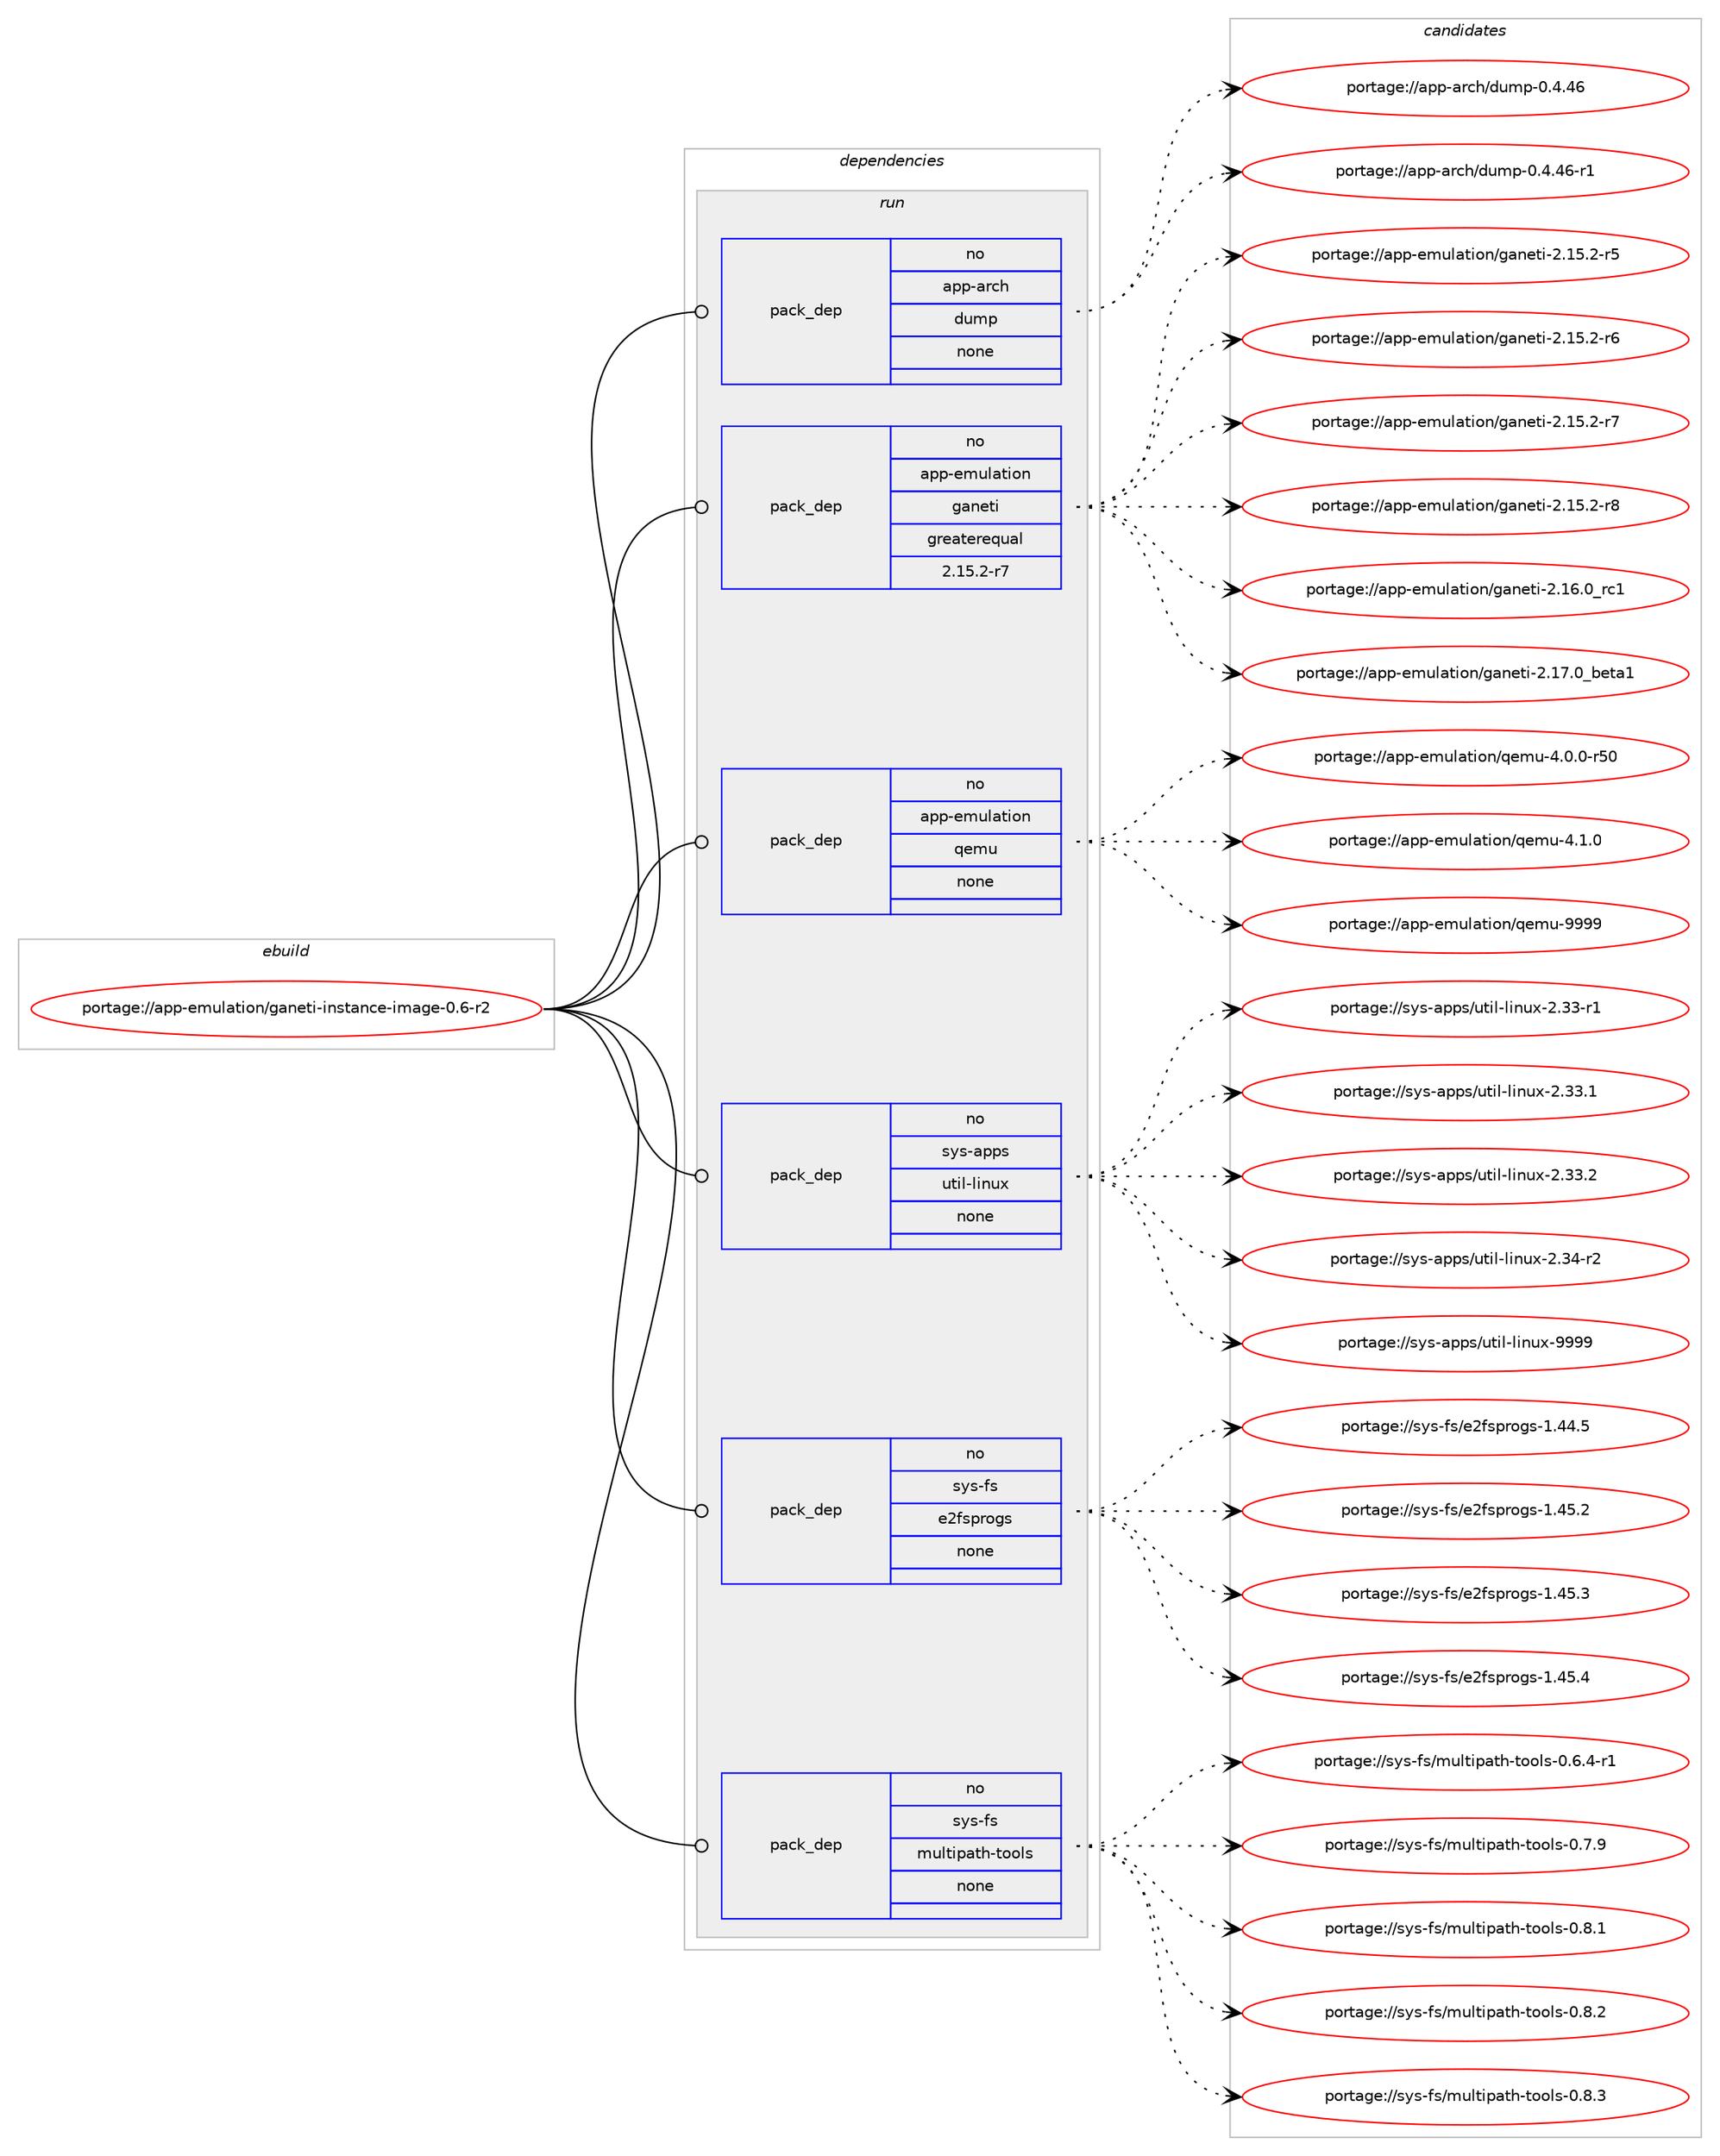 digraph prolog {

# *************
# Graph options
# *************

newrank=true;
concentrate=true;
compound=true;
graph [rankdir=LR,fontname=Helvetica,fontsize=10,ranksep=1.5];#, ranksep=2.5, nodesep=0.2];
edge  [arrowhead=vee];
node  [fontname=Helvetica,fontsize=10];

# **********
# The ebuild
# **********

subgraph cluster_leftcol {
color=gray;
rank=same;
label=<<i>ebuild</i>>;
id [label="portage://app-emulation/ganeti-instance-image-0.6-r2", color=red, width=4, href="../app-emulation/ganeti-instance-image-0.6-r2.svg"];
}

# ****************
# The dependencies
# ****************

subgraph cluster_midcol {
color=gray;
label=<<i>dependencies</i>>;
subgraph cluster_compile {
fillcolor="#eeeeee";
style=filled;
label=<<i>compile</i>>;
}
subgraph cluster_compileandrun {
fillcolor="#eeeeee";
style=filled;
label=<<i>compile and run</i>>;
}
subgraph cluster_run {
fillcolor="#eeeeee";
style=filled;
label=<<i>run</i>>;
subgraph pack16282 {
dependency21839 [label=<<TABLE BORDER="0" CELLBORDER="1" CELLSPACING="0" CELLPADDING="4" WIDTH="220"><TR><TD ROWSPAN="6" CELLPADDING="30">pack_dep</TD></TR><TR><TD WIDTH="110">no</TD></TR><TR><TD>app-arch</TD></TR><TR><TD>dump</TD></TR><TR><TD>none</TD></TR><TR><TD></TD></TR></TABLE>>, shape=none, color=blue];
}
id:e -> dependency21839:w [weight=20,style="solid",arrowhead="odot"];
subgraph pack16283 {
dependency21840 [label=<<TABLE BORDER="0" CELLBORDER="1" CELLSPACING="0" CELLPADDING="4" WIDTH="220"><TR><TD ROWSPAN="6" CELLPADDING="30">pack_dep</TD></TR><TR><TD WIDTH="110">no</TD></TR><TR><TD>app-emulation</TD></TR><TR><TD>ganeti</TD></TR><TR><TD>greaterequal</TD></TR><TR><TD>2.15.2-r7</TD></TR></TABLE>>, shape=none, color=blue];
}
id:e -> dependency21840:w [weight=20,style="solid",arrowhead="odot"];
subgraph pack16284 {
dependency21841 [label=<<TABLE BORDER="0" CELLBORDER="1" CELLSPACING="0" CELLPADDING="4" WIDTH="220"><TR><TD ROWSPAN="6" CELLPADDING="30">pack_dep</TD></TR><TR><TD WIDTH="110">no</TD></TR><TR><TD>app-emulation</TD></TR><TR><TD>qemu</TD></TR><TR><TD>none</TD></TR><TR><TD></TD></TR></TABLE>>, shape=none, color=blue];
}
id:e -> dependency21841:w [weight=20,style="solid",arrowhead="odot"];
subgraph pack16285 {
dependency21842 [label=<<TABLE BORDER="0" CELLBORDER="1" CELLSPACING="0" CELLPADDING="4" WIDTH="220"><TR><TD ROWSPAN="6" CELLPADDING="30">pack_dep</TD></TR><TR><TD WIDTH="110">no</TD></TR><TR><TD>sys-apps</TD></TR><TR><TD>util-linux</TD></TR><TR><TD>none</TD></TR><TR><TD></TD></TR></TABLE>>, shape=none, color=blue];
}
id:e -> dependency21842:w [weight=20,style="solid",arrowhead="odot"];
subgraph pack16286 {
dependency21843 [label=<<TABLE BORDER="0" CELLBORDER="1" CELLSPACING="0" CELLPADDING="4" WIDTH="220"><TR><TD ROWSPAN="6" CELLPADDING="30">pack_dep</TD></TR><TR><TD WIDTH="110">no</TD></TR><TR><TD>sys-fs</TD></TR><TR><TD>e2fsprogs</TD></TR><TR><TD>none</TD></TR><TR><TD></TD></TR></TABLE>>, shape=none, color=blue];
}
id:e -> dependency21843:w [weight=20,style="solid",arrowhead="odot"];
subgraph pack16287 {
dependency21844 [label=<<TABLE BORDER="0" CELLBORDER="1" CELLSPACING="0" CELLPADDING="4" WIDTH="220"><TR><TD ROWSPAN="6" CELLPADDING="30">pack_dep</TD></TR><TR><TD WIDTH="110">no</TD></TR><TR><TD>sys-fs</TD></TR><TR><TD>multipath-tools</TD></TR><TR><TD>none</TD></TR><TR><TD></TD></TR></TABLE>>, shape=none, color=blue];
}
id:e -> dependency21844:w [weight=20,style="solid",arrowhead="odot"];
}
}

# **************
# The candidates
# **************

subgraph cluster_choices {
rank=same;
color=gray;
label=<<i>candidates</i>>;

subgraph choice16282 {
color=black;
nodesep=1;
choiceportage971121124597114991044710011710911245484652465254 [label="portage://app-arch/dump-0.4.46", color=red, width=4,href="../app-arch/dump-0.4.46.svg"];
choiceportage9711211245971149910447100117109112454846524652544511449 [label="portage://app-arch/dump-0.4.46-r1", color=red, width=4,href="../app-arch/dump-0.4.46-r1.svg"];
dependency21839:e -> choiceportage971121124597114991044710011710911245484652465254:w [style=dotted,weight="100"];
dependency21839:e -> choiceportage9711211245971149910447100117109112454846524652544511449:w [style=dotted,weight="100"];
}
subgraph choice16283 {
color=black;
nodesep=1;
choiceportage9711211245101109117108971161051111104710397110101116105455046495346504511453 [label="portage://app-emulation/ganeti-2.15.2-r5", color=red, width=4,href="../app-emulation/ganeti-2.15.2-r5.svg"];
choiceportage9711211245101109117108971161051111104710397110101116105455046495346504511454 [label="portage://app-emulation/ganeti-2.15.2-r6", color=red, width=4,href="../app-emulation/ganeti-2.15.2-r6.svg"];
choiceportage9711211245101109117108971161051111104710397110101116105455046495346504511455 [label="portage://app-emulation/ganeti-2.15.2-r7", color=red, width=4,href="../app-emulation/ganeti-2.15.2-r7.svg"];
choiceportage9711211245101109117108971161051111104710397110101116105455046495346504511456 [label="portage://app-emulation/ganeti-2.15.2-r8", color=red, width=4,href="../app-emulation/ganeti-2.15.2-r8.svg"];
choiceportage971121124510110911710897116105111110471039711010111610545504649544648951149949 [label="portage://app-emulation/ganeti-2.16.0_rc1", color=red, width=4,href="../app-emulation/ganeti-2.16.0_rc1.svg"];
choiceportage97112112451011091171089711610511111047103971101011161054550464955464895981011169749 [label="portage://app-emulation/ganeti-2.17.0_beta1", color=red, width=4,href="../app-emulation/ganeti-2.17.0_beta1.svg"];
dependency21840:e -> choiceportage9711211245101109117108971161051111104710397110101116105455046495346504511453:w [style=dotted,weight="100"];
dependency21840:e -> choiceportage9711211245101109117108971161051111104710397110101116105455046495346504511454:w [style=dotted,weight="100"];
dependency21840:e -> choiceportage9711211245101109117108971161051111104710397110101116105455046495346504511455:w [style=dotted,weight="100"];
dependency21840:e -> choiceportage9711211245101109117108971161051111104710397110101116105455046495346504511456:w [style=dotted,weight="100"];
dependency21840:e -> choiceportage971121124510110911710897116105111110471039711010111610545504649544648951149949:w [style=dotted,weight="100"];
dependency21840:e -> choiceportage97112112451011091171089711610511111047103971101011161054550464955464895981011169749:w [style=dotted,weight="100"];
}
subgraph choice16284 {
color=black;
nodesep=1;
choiceportage97112112451011091171089711610511111047113101109117455246484648451145348 [label="portage://app-emulation/qemu-4.0.0-r50", color=red, width=4,href="../app-emulation/qemu-4.0.0-r50.svg"];
choiceportage97112112451011091171089711610511111047113101109117455246494648 [label="portage://app-emulation/qemu-4.1.0", color=red, width=4,href="../app-emulation/qemu-4.1.0.svg"];
choiceportage971121124510110911710897116105111110471131011091174557575757 [label="portage://app-emulation/qemu-9999", color=red, width=4,href="../app-emulation/qemu-9999.svg"];
dependency21841:e -> choiceportage97112112451011091171089711610511111047113101109117455246484648451145348:w [style=dotted,weight="100"];
dependency21841:e -> choiceportage97112112451011091171089711610511111047113101109117455246494648:w [style=dotted,weight="100"];
dependency21841:e -> choiceportage971121124510110911710897116105111110471131011091174557575757:w [style=dotted,weight="100"];
}
subgraph choice16285 {
color=black;
nodesep=1;
choiceportage1151211154597112112115471171161051084510810511011712045504651514511449 [label="portage://sys-apps/util-linux-2.33-r1", color=red, width=4,href="../sys-apps/util-linux-2.33-r1.svg"];
choiceportage1151211154597112112115471171161051084510810511011712045504651514649 [label="portage://sys-apps/util-linux-2.33.1", color=red, width=4,href="../sys-apps/util-linux-2.33.1.svg"];
choiceportage1151211154597112112115471171161051084510810511011712045504651514650 [label="portage://sys-apps/util-linux-2.33.2", color=red, width=4,href="../sys-apps/util-linux-2.33.2.svg"];
choiceportage1151211154597112112115471171161051084510810511011712045504651524511450 [label="portage://sys-apps/util-linux-2.34-r2", color=red, width=4,href="../sys-apps/util-linux-2.34-r2.svg"];
choiceportage115121115459711211211547117116105108451081051101171204557575757 [label="portage://sys-apps/util-linux-9999", color=red, width=4,href="../sys-apps/util-linux-9999.svg"];
dependency21842:e -> choiceportage1151211154597112112115471171161051084510810511011712045504651514511449:w [style=dotted,weight="100"];
dependency21842:e -> choiceportage1151211154597112112115471171161051084510810511011712045504651514649:w [style=dotted,weight="100"];
dependency21842:e -> choiceportage1151211154597112112115471171161051084510810511011712045504651514650:w [style=dotted,weight="100"];
dependency21842:e -> choiceportage1151211154597112112115471171161051084510810511011712045504651524511450:w [style=dotted,weight="100"];
dependency21842:e -> choiceportage115121115459711211211547117116105108451081051101171204557575757:w [style=dotted,weight="100"];
}
subgraph choice16286 {
color=black;
nodesep=1;
choiceportage11512111545102115471015010211511211411110311545494652524653 [label="portage://sys-fs/e2fsprogs-1.44.5", color=red, width=4,href="../sys-fs/e2fsprogs-1.44.5.svg"];
choiceportage11512111545102115471015010211511211411110311545494652534650 [label="portage://sys-fs/e2fsprogs-1.45.2", color=red, width=4,href="../sys-fs/e2fsprogs-1.45.2.svg"];
choiceportage11512111545102115471015010211511211411110311545494652534651 [label="portage://sys-fs/e2fsprogs-1.45.3", color=red, width=4,href="../sys-fs/e2fsprogs-1.45.3.svg"];
choiceportage11512111545102115471015010211511211411110311545494652534652 [label="portage://sys-fs/e2fsprogs-1.45.4", color=red, width=4,href="../sys-fs/e2fsprogs-1.45.4.svg"];
dependency21843:e -> choiceportage11512111545102115471015010211511211411110311545494652524653:w [style=dotted,weight="100"];
dependency21843:e -> choiceportage11512111545102115471015010211511211411110311545494652534650:w [style=dotted,weight="100"];
dependency21843:e -> choiceportage11512111545102115471015010211511211411110311545494652534651:w [style=dotted,weight="100"];
dependency21843:e -> choiceportage11512111545102115471015010211511211411110311545494652534652:w [style=dotted,weight="100"];
}
subgraph choice16287 {
color=black;
nodesep=1;
choiceportage115121115451021154710911710811610511297116104451161111111081154548465446524511449 [label="portage://sys-fs/multipath-tools-0.6.4-r1", color=red, width=4,href="../sys-fs/multipath-tools-0.6.4-r1.svg"];
choiceportage11512111545102115471091171081161051129711610445116111111108115454846554657 [label="portage://sys-fs/multipath-tools-0.7.9", color=red, width=4,href="../sys-fs/multipath-tools-0.7.9.svg"];
choiceportage11512111545102115471091171081161051129711610445116111111108115454846564649 [label="portage://sys-fs/multipath-tools-0.8.1", color=red, width=4,href="../sys-fs/multipath-tools-0.8.1.svg"];
choiceportage11512111545102115471091171081161051129711610445116111111108115454846564650 [label="portage://sys-fs/multipath-tools-0.8.2", color=red, width=4,href="../sys-fs/multipath-tools-0.8.2.svg"];
choiceportage11512111545102115471091171081161051129711610445116111111108115454846564651 [label="portage://sys-fs/multipath-tools-0.8.3", color=red, width=4,href="../sys-fs/multipath-tools-0.8.3.svg"];
dependency21844:e -> choiceportage115121115451021154710911710811610511297116104451161111111081154548465446524511449:w [style=dotted,weight="100"];
dependency21844:e -> choiceportage11512111545102115471091171081161051129711610445116111111108115454846554657:w [style=dotted,weight="100"];
dependency21844:e -> choiceportage11512111545102115471091171081161051129711610445116111111108115454846564649:w [style=dotted,weight="100"];
dependency21844:e -> choiceportage11512111545102115471091171081161051129711610445116111111108115454846564650:w [style=dotted,weight="100"];
dependency21844:e -> choiceportage11512111545102115471091171081161051129711610445116111111108115454846564651:w [style=dotted,weight="100"];
}
}

}
